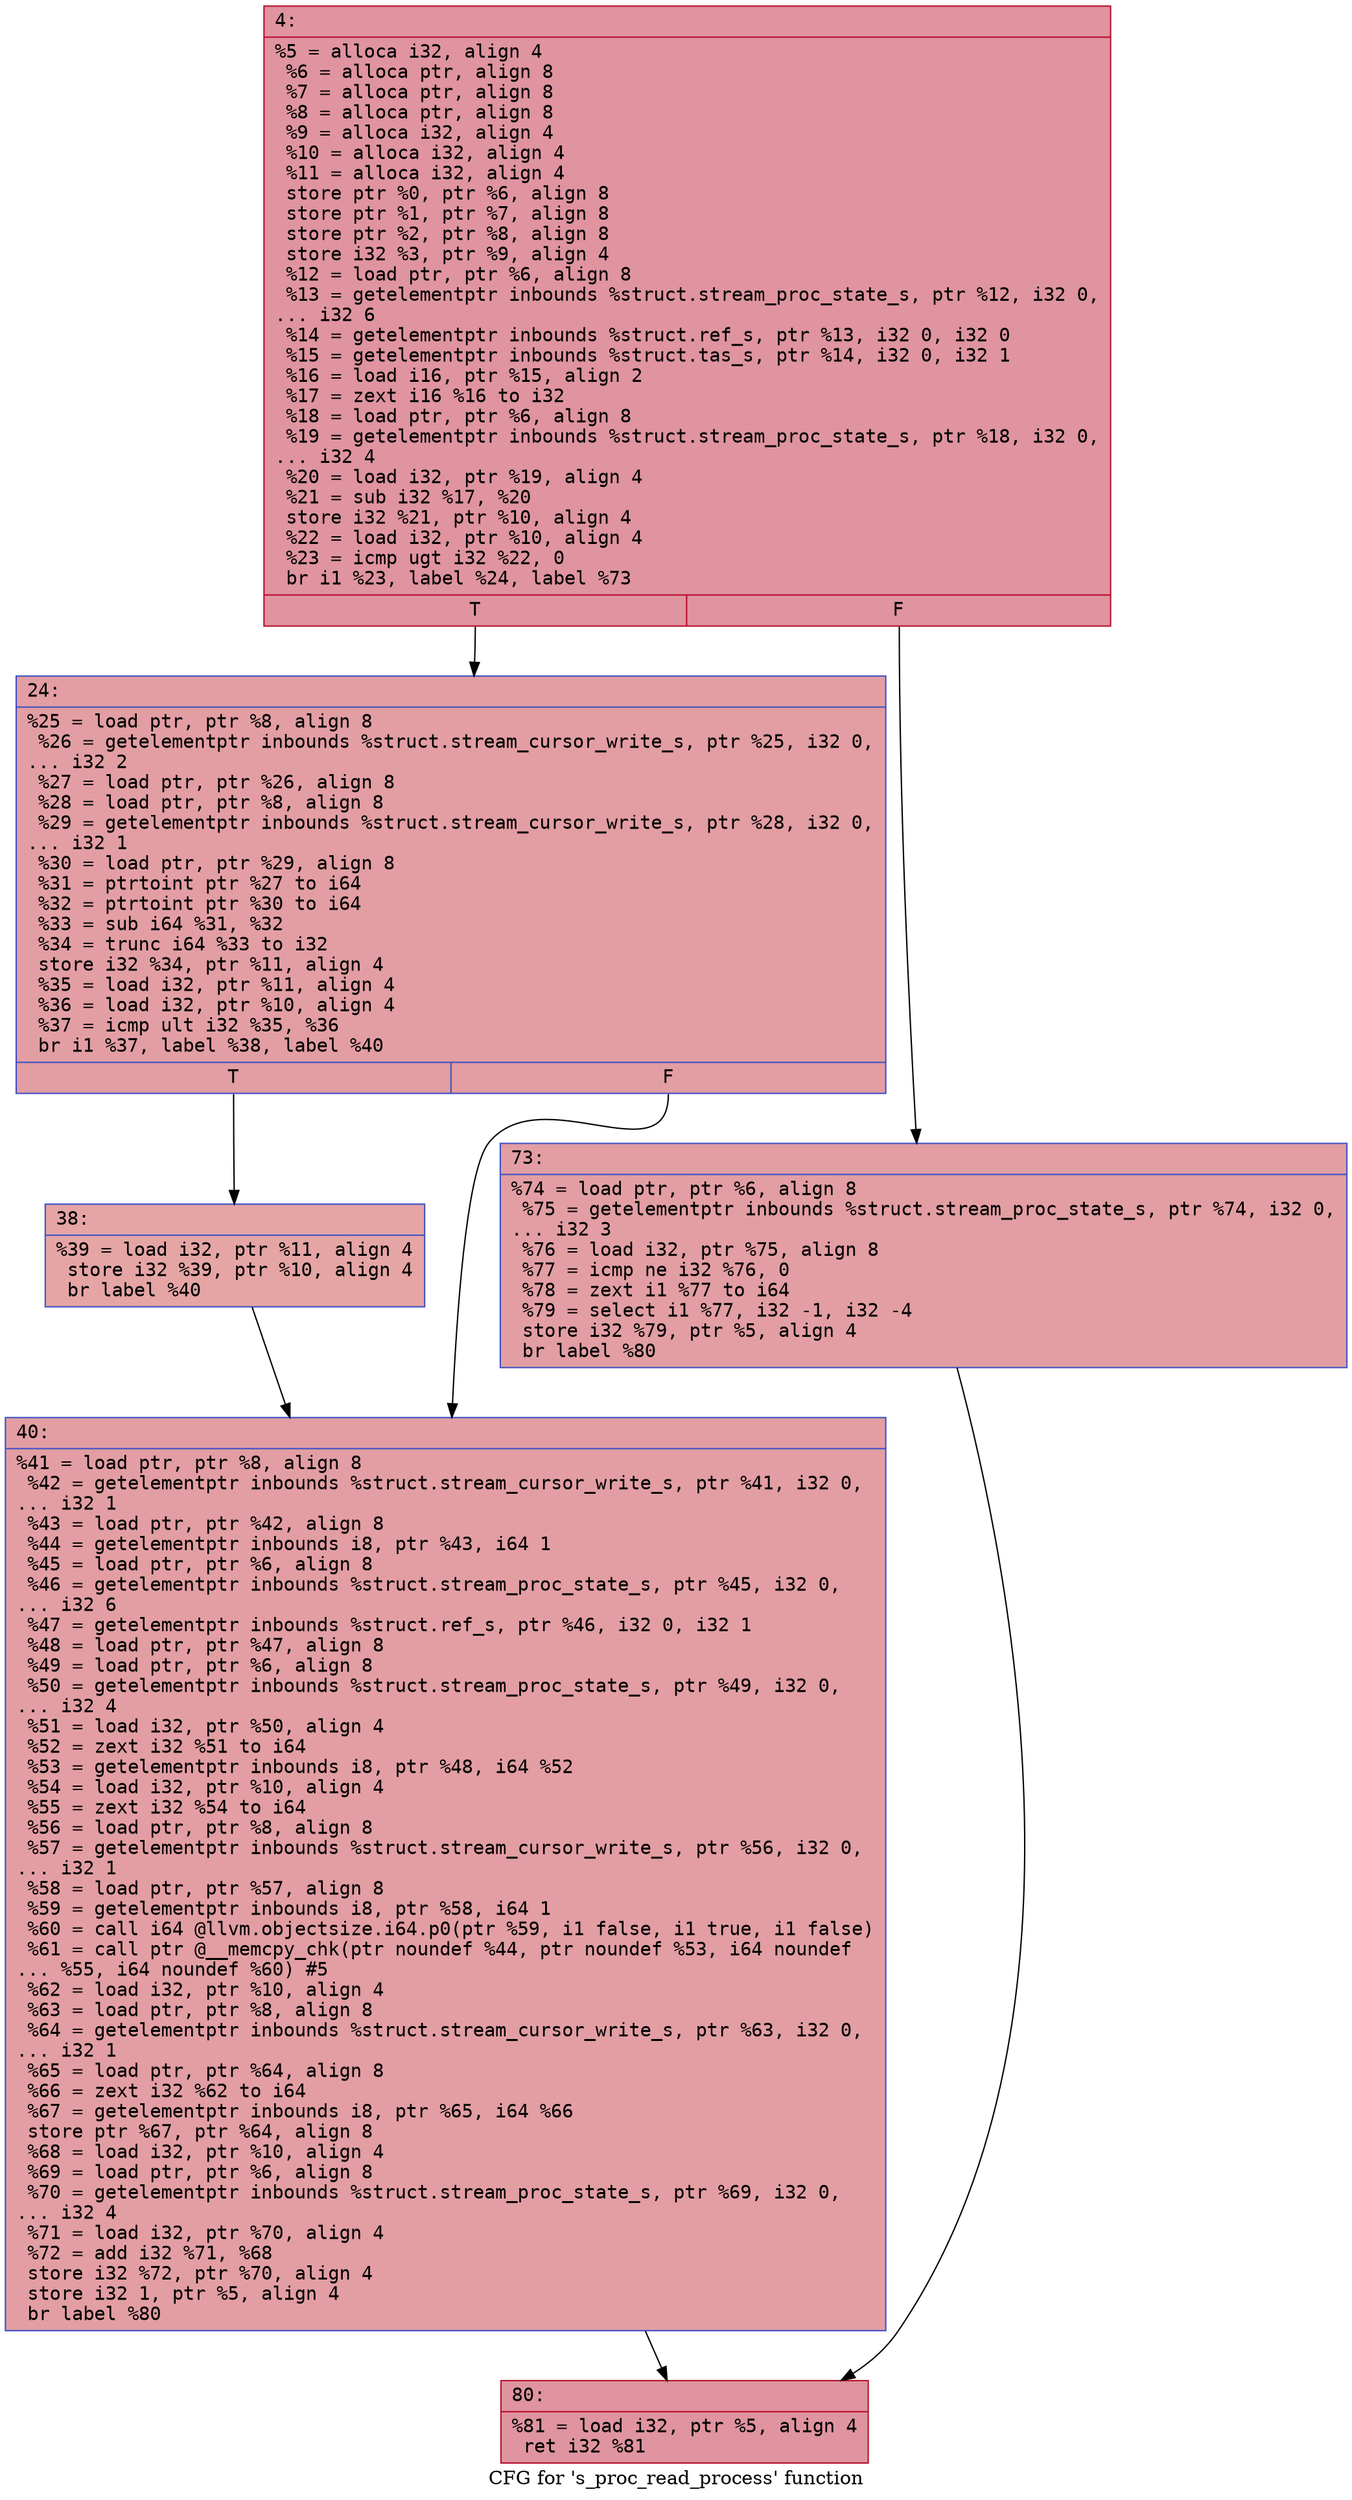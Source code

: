 digraph "CFG for 's_proc_read_process' function" {
	label="CFG for 's_proc_read_process' function";

	Node0x6000029e4140 [shape=record,color="#b70d28ff", style=filled, fillcolor="#b70d2870" fontname="Courier",label="{4:\l|  %5 = alloca i32, align 4\l  %6 = alloca ptr, align 8\l  %7 = alloca ptr, align 8\l  %8 = alloca ptr, align 8\l  %9 = alloca i32, align 4\l  %10 = alloca i32, align 4\l  %11 = alloca i32, align 4\l  store ptr %0, ptr %6, align 8\l  store ptr %1, ptr %7, align 8\l  store ptr %2, ptr %8, align 8\l  store i32 %3, ptr %9, align 4\l  %12 = load ptr, ptr %6, align 8\l  %13 = getelementptr inbounds %struct.stream_proc_state_s, ptr %12, i32 0,\l... i32 6\l  %14 = getelementptr inbounds %struct.ref_s, ptr %13, i32 0, i32 0\l  %15 = getelementptr inbounds %struct.tas_s, ptr %14, i32 0, i32 1\l  %16 = load i16, ptr %15, align 2\l  %17 = zext i16 %16 to i32\l  %18 = load ptr, ptr %6, align 8\l  %19 = getelementptr inbounds %struct.stream_proc_state_s, ptr %18, i32 0,\l... i32 4\l  %20 = load i32, ptr %19, align 4\l  %21 = sub i32 %17, %20\l  store i32 %21, ptr %10, align 4\l  %22 = load i32, ptr %10, align 4\l  %23 = icmp ugt i32 %22, 0\l  br i1 %23, label %24, label %73\l|{<s0>T|<s1>F}}"];
	Node0x6000029e4140:s0 -> Node0x6000029e4190[tooltip="4 -> 24\nProbability 50.00%" ];
	Node0x6000029e4140:s1 -> Node0x6000029e4280[tooltip="4 -> 73\nProbability 50.00%" ];
	Node0x6000029e4190 [shape=record,color="#3d50c3ff", style=filled, fillcolor="#be242e70" fontname="Courier",label="{24:\l|  %25 = load ptr, ptr %8, align 8\l  %26 = getelementptr inbounds %struct.stream_cursor_write_s, ptr %25, i32 0,\l... i32 2\l  %27 = load ptr, ptr %26, align 8\l  %28 = load ptr, ptr %8, align 8\l  %29 = getelementptr inbounds %struct.stream_cursor_write_s, ptr %28, i32 0,\l... i32 1\l  %30 = load ptr, ptr %29, align 8\l  %31 = ptrtoint ptr %27 to i64\l  %32 = ptrtoint ptr %30 to i64\l  %33 = sub i64 %31, %32\l  %34 = trunc i64 %33 to i32\l  store i32 %34, ptr %11, align 4\l  %35 = load i32, ptr %11, align 4\l  %36 = load i32, ptr %10, align 4\l  %37 = icmp ult i32 %35, %36\l  br i1 %37, label %38, label %40\l|{<s0>T|<s1>F}}"];
	Node0x6000029e4190:s0 -> Node0x6000029e41e0[tooltip="24 -> 38\nProbability 50.00%" ];
	Node0x6000029e4190:s1 -> Node0x6000029e4230[tooltip="24 -> 40\nProbability 50.00%" ];
	Node0x6000029e41e0 [shape=record,color="#3d50c3ff", style=filled, fillcolor="#c5333470" fontname="Courier",label="{38:\l|  %39 = load i32, ptr %11, align 4\l  store i32 %39, ptr %10, align 4\l  br label %40\l}"];
	Node0x6000029e41e0 -> Node0x6000029e4230[tooltip="38 -> 40\nProbability 100.00%" ];
	Node0x6000029e4230 [shape=record,color="#3d50c3ff", style=filled, fillcolor="#be242e70" fontname="Courier",label="{40:\l|  %41 = load ptr, ptr %8, align 8\l  %42 = getelementptr inbounds %struct.stream_cursor_write_s, ptr %41, i32 0,\l... i32 1\l  %43 = load ptr, ptr %42, align 8\l  %44 = getelementptr inbounds i8, ptr %43, i64 1\l  %45 = load ptr, ptr %6, align 8\l  %46 = getelementptr inbounds %struct.stream_proc_state_s, ptr %45, i32 0,\l... i32 6\l  %47 = getelementptr inbounds %struct.ref_s, ptr %46, i32 0, i32 1\l  %48 = load ptr, ptr %47, align 8\l  %49 = load ptr, ptr %6, align 8\l  %50 = getelementptr inbounds %struct.stream_proc_state_s, ptr %49, i32 0,\l... i32 4\l  %51 = load i32, ptr %50, align 4\l  %52 = zext i32 %51 to i64\l  %53 = getelementptr inbounds i8, ptr %48, i64 %52\l  %54 = load i32, ptr %10, align 4\l  %55 = zext i32 %54 to i64\l  %56 = load ptr, ptr %8, align 8\l  %57 = getelementptr inbounds %struct.stream_cursor_write_s, ptr %56, i32 0,\l... i32 1\l  %58 = load ptr, ptr %57, align 8\l  %59 = getelementptr inbounds i8, ptr %58, i64 1\l  %60 = call i64 @llvm.objectsize.i64.p0(ptr %59, i1 false, i1 true, i1 false)\l  %61 = call ptr @__memcpy_chk(ptr noundef %44, ptr noundef %53, i64 noundef\l... %55, i64 noundef %60) #5\l  %62 = load i32, ptr %10, align 4\l  %63 = load ptr, ptr %8, align 8\l  %64 = getelementptr inbounds %struct.stream_cursor_write_s, ptr %63, i32 0,\l... i32 1\l  %65 = load ptr, ptr %64, align 8\l  %66 = zext i32 %62 to i64\l  %67 = getelementptr inbounds i8, ptr %65, i64 %66\l  store ptr %67, ptr %64, align 8\l  %68 = load i32, ptr %10, align 4\l  %69 = load ptr, ptr %6, align 8\l  %70 = getelementptr inbounds %struct.stream_proc_state_s, ptr %69, i32 0,\l... i32 4\l  %71 = load i32, ptr %70, align 4\l  %72 = add i32 %71, %68\l  store i32 %72, ptr %70, align 4\l  store i32 1, ptr %5, align 4\l  br label %80\l}"];
	Node0x6000029e4230 -> Node0x6000029e42d0[tooltip="40 -> 80\nProbability 100.00%" ];
	Node0x6000029e4280 [shape=record,color="#3d50c3ff", style=filled, fillcolor="#be242e70" fontname="Courier",label="{73:\l|  %74 = load ptr, ptr %6, align 8\l  %75 = getelementptr inbounds %struct.stream_proc_state_s, ptr %74, i32 0,\l... i32 3\l  %76 = load i32, ptr %75, align 8\l  %77 = icmp ne i32 %76, 0\l  %78 = zext i1 %77 to i64\l  %79 = select i1 %77, i32 -1, i32 -4\l  store i32 %79, ptr %5, align 4\l  br label %80\l}"];
	Node0x6000029e4280 -> Node0x6000029e42d0[tooltip="73 -> 80\nProbability 100.00%" ];
	Node0x6000029e42d0 [shape=record,color="#b70d28ff", style=filled, fillcolor="#b70d2870" fontname="Courier",label="{80:\l|  %81 = load i32, ptr %5, align 4\l  ret i32 %81\l}"];
}
